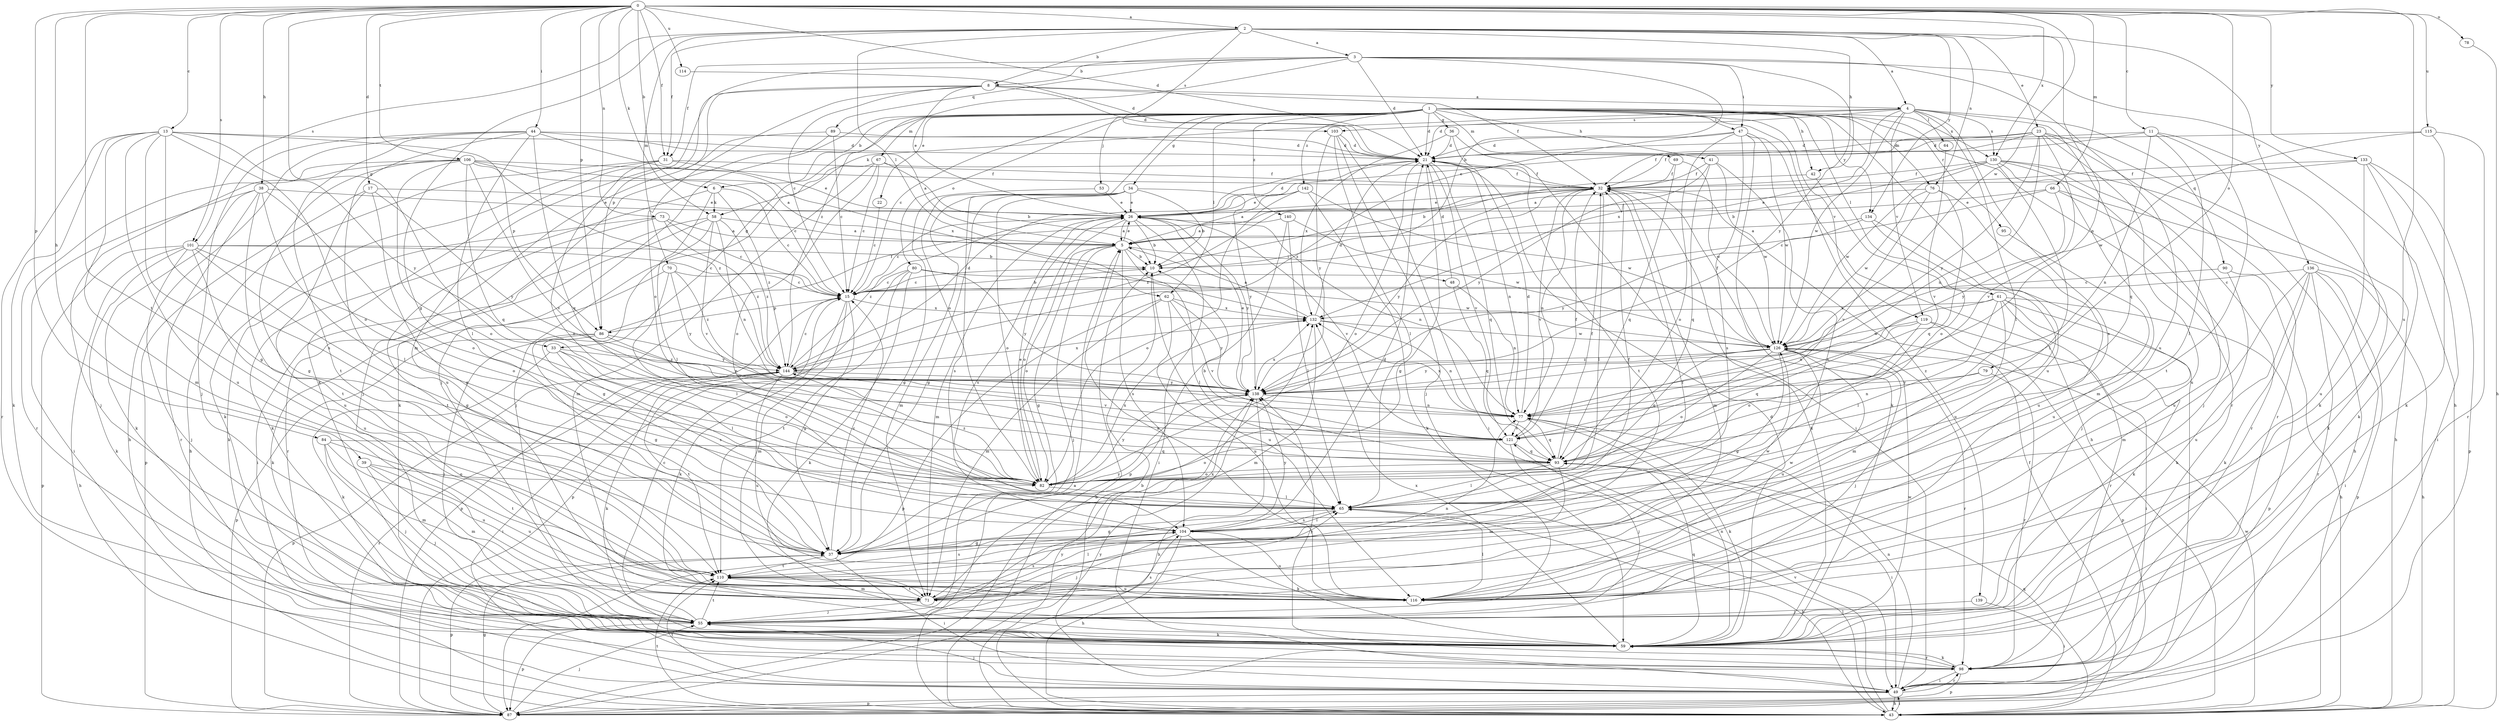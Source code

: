 strict digraph  {
0;
1;
2;
3;
4;
5;
6;
8;
10;
11;
13;
15;
17;
21;
22;
23;
26;
31;
32;
33;
34;
36;
37;
38;
39;
41;
42;
43;
44;
47;
48;
49;
53;
55;
58;
59;
61;
62;
64;
65;
66;
67;
69;
70;
71;
73;
76;
77;
78;
79;
80;
82;
84;
86;
87;
89;
90;
93;
95;
98;
101;
103;
104;
106;
110;
114;
115;
116;
119;
121;
126;
130;
132;
133;
134;
136;
138;
139;
140;
142;
144;
0 -> 2  [label=a];
0 -> 6  [label=b];
0 -> 11  [label=c];
0 -> 13  [label=c];
0 -> 17  [label=d];
0 -> 21  [label=d];
0 -> 31  [label=f];
0 -> 33  [label=g];
0 -> 38  [label=h];
0 -> 39  [label=h];
0 -> 44  [label=i];
0 -> 58  [label=k];
0 -> 66  [label=m];
0 -> 73  [label=n];
0 -> 78  [label=o];
0 -> 79  [label=o];
0 -> 84  [label=p];
0 -> 86  [label=p];
0 -> 101  [label=s];
0 -> 106  [label=t];
0 -> 110  [label=t];
0 -> 114  [label=u];
0 -> 115  [label=u];
0 -> 116  [label=u];
0 -> 126  [label=w];
0 -> 130  [label=x];
0 -> 133  [label=y];
1 -> 6  [label=b];
1 -> 15  [label=c];
1 -> 21  [label=d];
1 -> 22  [label=e];
1 -> 33  [label=g];
1 -> 34  [label=g];
1 -> 36  [label=g];
1 -> 41  [label=h];
1 -> 42  [label=h];
1 -> 47  [label=i];
1 -> 53  [label=j];
1 -> 55  [label=j];
1 -> 61  [label=l];
1 -> 62  [label=l];
1 -> 67  [label=m];
1 -> 69  [label=m];
1 -> 76  [label=n];
1 -> 80  [label=o];
1 -> 82  [label=o];
1 -> 95  [label=r];
1 -> 98  [label=r];
1 -> 116  [label=u];
1 -> 119  [label=v];
1 -> 130  [label=x];
1 -> 134  [label=y];
1 -> 139  [label=z];
1 -> 140  [label=z];
1 -> 142  [label=z];
2 -> 3  [label=a];
2 -> 4  [label=a];
2 -> 8  [label=b];
2 -> 23  [label=e];
2 -> 31  [label=f];
2 -> 37  [label=g];
2 -> 42  [label=h];
2 -> 62  [label=l];
2 -> 70  [label=m];
2 -> 76  [label=n];
2 -> 77  [label=n];
2 -> 101  [label=s];
2 -> 103  [label=s];
2 -> 134  [label=y];
2 -> 136  [label=y];
3 -> 8  [label=b];
3 -> 10  [label=b];
3 -> 21  [label=d];
3 -> 31  [label=f];
3 -> 43  [label=h];
3 -> 47  [label=i];
3 -> 71  [label=m];
3 -> 89  [label=q];
3 -> 116  [label=u];
3 -> 138  [label=y];
3 -> 144  [label=z];
4 -> 21  [label=d];
4 -> 58  [label=k];
4 -> 64  [label=l];
4 -> 65  [label=l];
4 -> 90  [label=q];
4 -> 93  [label=q];
4 -> 103  [label=s];
4 -> 104  [label=s];
4 -> 119  [label=v];
4 -> 126  [label=w];
4 -> 130  [label=x];
4 -> 132  [label=x];
5 -> 10  [label=b];
5 -> 26  [label=e];
5 -> 37  [label=g];
5 -> 48  [label=i];
5 -> 55  [label=j];
5 -> 65  [label=l];
5 -> 82  [label=o];
5 -> 104  [label=s];
6 -> 15  [label=c];
6 -> 58  [label=k];
6 -> 59  [label=k];
6 -> 65  [label=l];
6 -> 144  [label=z];
8 -> 4  [label=a];
8 -> 15  [label=c];
8 -> 21  [label=d];
8 -> 26  [label=e];
8 -> 32  [label=f];
8 -> 59  [label=k];
8 -> 82  [label=o];
8 -> 86  [label=p];
10 -> 15  [label=c];
10 -> 116  [label=u];
11 -> 21  [label=d];
11 -> 32  [label=f];
11 -> 59  [label=k];
11 -> 65  [label=l];
11 -> 77  [label=n];
11 -> 110  [label=t];
13 -> 21  [label=d];
13 -> 37  [label=g];
13 -> 59  [label=k];
13 -> 71  [label=m];
13 -> 82  [label=o];
13 -> 86  [label=p];
13 -> 98  [label=r];
13 -> 104  [label=s];
13 -> 116  [label=u];
13 -> 138  [label=y];
15 -> 10  [label=b];
15 -> 37  [label=g];
15 -> 59  [label=k];
15 -> 71  [label=m];
15 -> 86  [label=p];
15 -> 87  [label=p];
15 -> 132  [label=x];
17 -> 26  [label=e];
17 -> 37  [label=g];
17 -> 87  [label=p];
17 -> 116  [label=u];
17 -> 138  [label=y];
21 -> 32  [label=f];
21 -> 37  [label=g];
21 -> 77  [label=n];
21 -> 82  [label=o];
21 -> 93  [label=q];
21 -> 121  [label=v];
22 -> 15  [label=c];
23 -> 21  [label=d];
23 -> 26  [label=e];
23 -> 32  [label=f];
23 -> 43  [label=h];
23 -> 77  [label=n];
23 -> 98  [label=r];
23 -> 116  [label=u];
23 -> 121  [label=v];
23 -> 138  [label=y];
26 -> 5  [label=a];
26 -> 10  [label=b];
26 -> 15  [label=c];
26 -> 21  [label=d];
26 -> 49  [label=i];
26 -> 71  [label=m];
26 -> 77  [label=n];
26 -> 82  [label=o];
26 -> 104  [label=s];
26 -> 121  [label=v];
26 -> 138  [label=y];
26 -> 144  [label=z];
31 -> 26  [label=e];
31 -> 32  [label=f];
31 -> 43  [label=h];
31 -> 59  [label=k];
31 -> 82  [label=o];
32 -> 26  [label=e];
32 -> 59  [label=k];
32 -> 65  [label=l];
32 -> 71  [label=m];
32 -> 77  [label=n];
32 -> 121  [label=v];
32 -> 138  [label=y];
32 -> 144  [label=z];
33 -> 59  [label=k];
33 -> 65  [label=l];
33 -> 82  [label=o];
33 -> 104  [label=s];
33 -> 144  [label=z];
34 -> 10  [label=b];
34 -> 26  [label=e];
34 -> 37  [label=g];
34 -> 71  [label=m];
34 -> 82  [label=o];
34 -> 104  [label=s];
34 -> 138  [label=y];
36 -> 21  [label=d];
36 -> 49  [label=i];
36 -> 110  [label=t];
36 -> 132  [label=x];
37 -> 15  [label=c];
37 -> 32  [label=f];
37 -> 49  [label=i];
37 -> 87  [label=p];
37 -> 110  [label=t];
37 -> 126  [label=w];
37 -> 138  [label=y];
38 -> 26  [label=e];
38 -> 49  [label=i];
38 -> 59  [label=k];
38 -> 65  [label=l];
38 -> 82  [label=o];
38 -> 98  [label=r];
38 -> 110  [label=t];
39 -> 55  [label=j];
39 -> 71  [label=m];
39 -> 82  [label=o];
39 -> 116  [label=u];
41 -> 32  [label=f];
41 -> 93  [label=q];
41 -> 104  [label=s];
41 -> 126  [label=w];
41 -> 138  [label=y];
42 -> 10  [label=b];
42 -> 82  [label=o];
43 -> 5  [label=a];
43 -> 10  [label=b];
43 -> 32  [label=f];
43 -> 49  [label=i];
43 -> 65  [label=l];
43 -> 93  [label=q];
43 -> 110  [label=t];
43 -> 121  [label=v];
43 -> 126  [label=w];
43 -> 138  [label=y];
44 -> 5  [label=a];
44 -> 21  [label=d];
44 -> 43  [label=h];
44 -> 55  [label=j];
44 -> 65  [label=l];
44 -> 93  [label=q];
44 -> 110  [label=t];
44 -> 116  [label=u];
44 -> 132  [label=x];
47 -> 21  [label=d];
47 -> 43  [label=h];
47 -> 59  [label=k];
47 -> 82  [label=o];
47 -> 104  [label=s];
47 -> 126  [label=w];
47 -> 144  [label=z];
48 -> 21  [label=d];
48 -> 77  [label=n];
48 -> 93  [label=q];
49 -> 10  [label=b];
49 -> 43  [label=h];
49 -> 55  [label=j];
49 -> 77  [label=n];
49 -> 87  [label=p];
49 -> 98  [label=r];
49 -> 110  [label=t];
53 -> 26  [label=e];
53 -> 37  [label=g];
55 -> 15  [label=c];
55 -> 59  [label=k];
55 -> 87  [label=p];
55 -> 104  [label=s];
55 -> 110  [label=t];
55 -> 132  [label=x];
58 -> 5  [label=a];
58 -> 37  [label=g];
58 -> 49  [label=i];
58 -> 77  [label=n];
58 -> 98  [label=r];
58 -> 121  [label=v];
58 -> 144  [label=z];
59 -> 21  [label=d];
59 -> 77  [label=n];
59 -> 93  [label=q];
59 -> 98  [label=r];
59 -> 126  [label=w];
59 -> 132  [label=x];
61 -> 49  [label=i];
61 -> 59  [label=k];
61 -> 65  [label=l];
61 -> 71  [label=m];
61 -> 77  [label=n];
61 -> 87  [label=p];
61 -> 98  [label=r];
61 -> 132  [label=x];
62 -> 71  [label=m];
62 -> 87  [label=p];
62 -> 116  [label=u];
62 -> 121  [label=v];
62 -> 132  [label=x];
62 -> 138  [label=y];
64 -> 121  [label=v];
65 -> 32  [label=f];
65 -> 37  [label=g];
65 -> 43  [label=h];
65 -> 104  [label=s];
66 -> 15  [label=c];
66 -> 26  [label=e];
66 -> 59  [label=k];
66 -> 116  [label=u];
66 -> 138  [label=y];
67 -> 10  [label=b];
67 -> 15  [label=c];
67 -> 32  [label=f];
67 -> 55  [label=j];
67 -> 71  [label=m];
67 -> 82  [label=o];
69 -> 32  [label=f];
69 -> 93  [label=q];
69 -> 126  [label=w];
70 -> 15  [label=c];
70 -> 59  [label=k];
70 -> 65  [label=l];
70 -> 138  [label=y];
70 -> 144  [label=z];
71 -> 55  [label=j];
71 -> 65  [label=l];
71 -> 77  [label=n];
71 -> 104  [label=s];
71 -> 110  [label=t];
73 -> 5  [label=a];
73 -> 15  [label=c];
73 -> 59  [label=k];
73 -> 110  [label=t];
73 -> 144  [label=z];
76 -> 26  [label=e];
76 -> 93  [label=q];
76 -> 116  [label=u];
76 -> 121  [label=v];
76 -> 126  [label=w];
77 -> 21  [label=d];
77 -> 59  [label=k];
77 -> 93  [label=q];
77 -> 121  [label=v];
77 -> 132  [label=x];
78 -> 43  [label=h];
79 -> 77  [label=n];
79 -> 98  [label=r];
79 -> 138  [label=y];
80 -> 15  [label=c];
80 -> 59  [label=k];
80 -> 87  [label=p];
80 -> 110  [label=t];
80 -> 126  [label=w];
80 -> 138  [label=y];
82 -> 26  [label=e];
82 -> 65  [label=l];
82 -> 132  [label=x];
82 -> 138  [label=y];
82 -> 144  [label=z];
84 -> 55  [label=j];
84 -> 71  [label=m];
84 -> 93  [label=q];
84 -> 110  [label=t];
84 -> 116  [label=u];
86 -> 32  [label=f];
86 -> 37  [label=g];
86 -> 55  [label=j];
86 -> 77  [label=n];
86 -> 87  [label=p];
86 -> 138  [label=y];
87 -> 37  [label=g];
87 -> 55  [label=j];
87 -> 138  [label=y];
87 -> 144  [label=z];
89 -> 15  [label=c];
89 -> 21  [label=d];
89 -> 55  [label=j];
89 -> 59  [label=k];
90 -> 15  [label=c];
90 -> 43  [label=h];
90 -> 59  [label=k];
93 -> 10  [label=b];
93 -> 32  [label=f];
93 -> 49  [label=i];
93 -> 65  [label=l];
93 -> 71  [label=m];
93 -> 82  [label=o];
95 -> 116  [label=u];
98 -> 49  [label=i];
98 -> 59  [label=k];
98 -> 87  [label=p];
98 -> 138  [label=y];
101 -> 10  [label=b];
101 -> 15  [label=c];
101 -> 37  [label=g];
101 -> 43  [label=h];
101 -> 55  [label=j];
101 -> 59  [label=k];
101 -> 82  [label=o];
101 -> 87  [label=p];
101 -> 116  [label=u];
103 -> 21  [label=d];
103 -> 49  [label=i];
103 -> 55  [label=j];
103 -> 65  [label=l];
103 -> 138  [label=y];
104 -> 21  [label=d];
104 -> 37  [label=g];
104 -> 43  [label=h];
104 -> 55  [label=j];
104 -> 59  [label=k];
104 -> 65  [label=l];
104 -> 116  [label=u];
104 -> 138  [label=y];
106 -> 5  [label=a];
106 -> 15  [label=c];
106 -> 32  [label=f];
106 -> 37  [label=g];
106 -> 55  [label=j];
106 -> 82  [label=o];
106 -> 93  [label=q];
106 -> 98  [label=r];
106 -> 121  [label=v];
106 -> 144  [label=z];
110 -> 71  [label=m];
110 -> 104  [label=s];
110 -> 116  [label=u];
110 -> 126  [label=w];
114 -> 21  [label=d];
115 -> 21  [label=d];
115 -> 59  [label=k];
115 -> 98  [label=r];
115 -> 126  [label=w];
116 -> 5  [label=a];
116 -> 65  [label=l];
119 -> 49  [label=i];
119 -> 82  [label=o];
119 -> 87  [label=p];
119 -> 93  [label=q];
119 -> 126  [label=w];
121 -> 32  [label=f];
121 -> 55  [label=j];
121 -> 82  [label=o];
121 -> 93  [label=q];
126 -> 32  [label=f];
126 -> 37  [label=g];
126 -> 55  [label=j];
126 -> 82  [label=o];
126 -> 93  [label=q];
126 -> 98  [label=r];
126 -> 116  [label=u];
126 -> 138  [label=y];
126 -> 144  [label=z];
130 -> 10  [label=b];
130 -> 32  [label=f];
130 -> 43  [label=h];
130 -> 55  [label=j];
130 -> 65  [label=l];
130 -> 71  [label=m];
130 -> 98  [label=r];
130 -> 126  [label=w];
132 -> 5  [label=a];
132 -> 21  [label=d];
132 -> 71  [label=m];
132 -> 77  [label=n];
132 -> 126  [label=w];
133 -> 5  [label=a];
133 -> 32  [label=f];
133 -> 49  [label=i];
133 -> 59  [label=k];
133 -> 87  [label=p];
133 -> 116  [label=u];
134 -> 5  [label=a];
134 -> 55  [label=j];
134 -> 116  [label=u];
134 -> 138  [label=y];
136 -> 15  [label=c];
136 -> 43  [label=h];
136 -> 49  [label=i];
136 -> 59  [label=k];
136 -> 71  [label=m];
136 -> 87  [label=p];
136 -> 98  [label=r];
136 -> 116  [label=u];
138 -> 26  [label=e];
138 -> 43  [label=h];
138 -> 77  [label=n];
138 -> 132  [label=x];
139 -> 49  [label=i];
139 -> 55  [label=j];
140 -> 5  [label=a];
140 -> 65  [label=l];
140 -> 87  [label=p];
140 -> 126  [label=w];
142 -> 5  [label=a];
142 -> 26  [label=e];
142 -> 59  [label=k];
142 -> 82  [label=o];
142 -> 126  [label=w];
144 -> 15  [label=c];
144 -> 21  [label=d];
144 -> 49  [label=i];
144 -> 59  [label=k];
144 -> 87  [label=p];
144 -> 110  [label=t];
144 -> 116  [label=u];
144 -> 121  [label=v];
144 -> 132  [label=x];
144 -> 138  [label=y];
}
